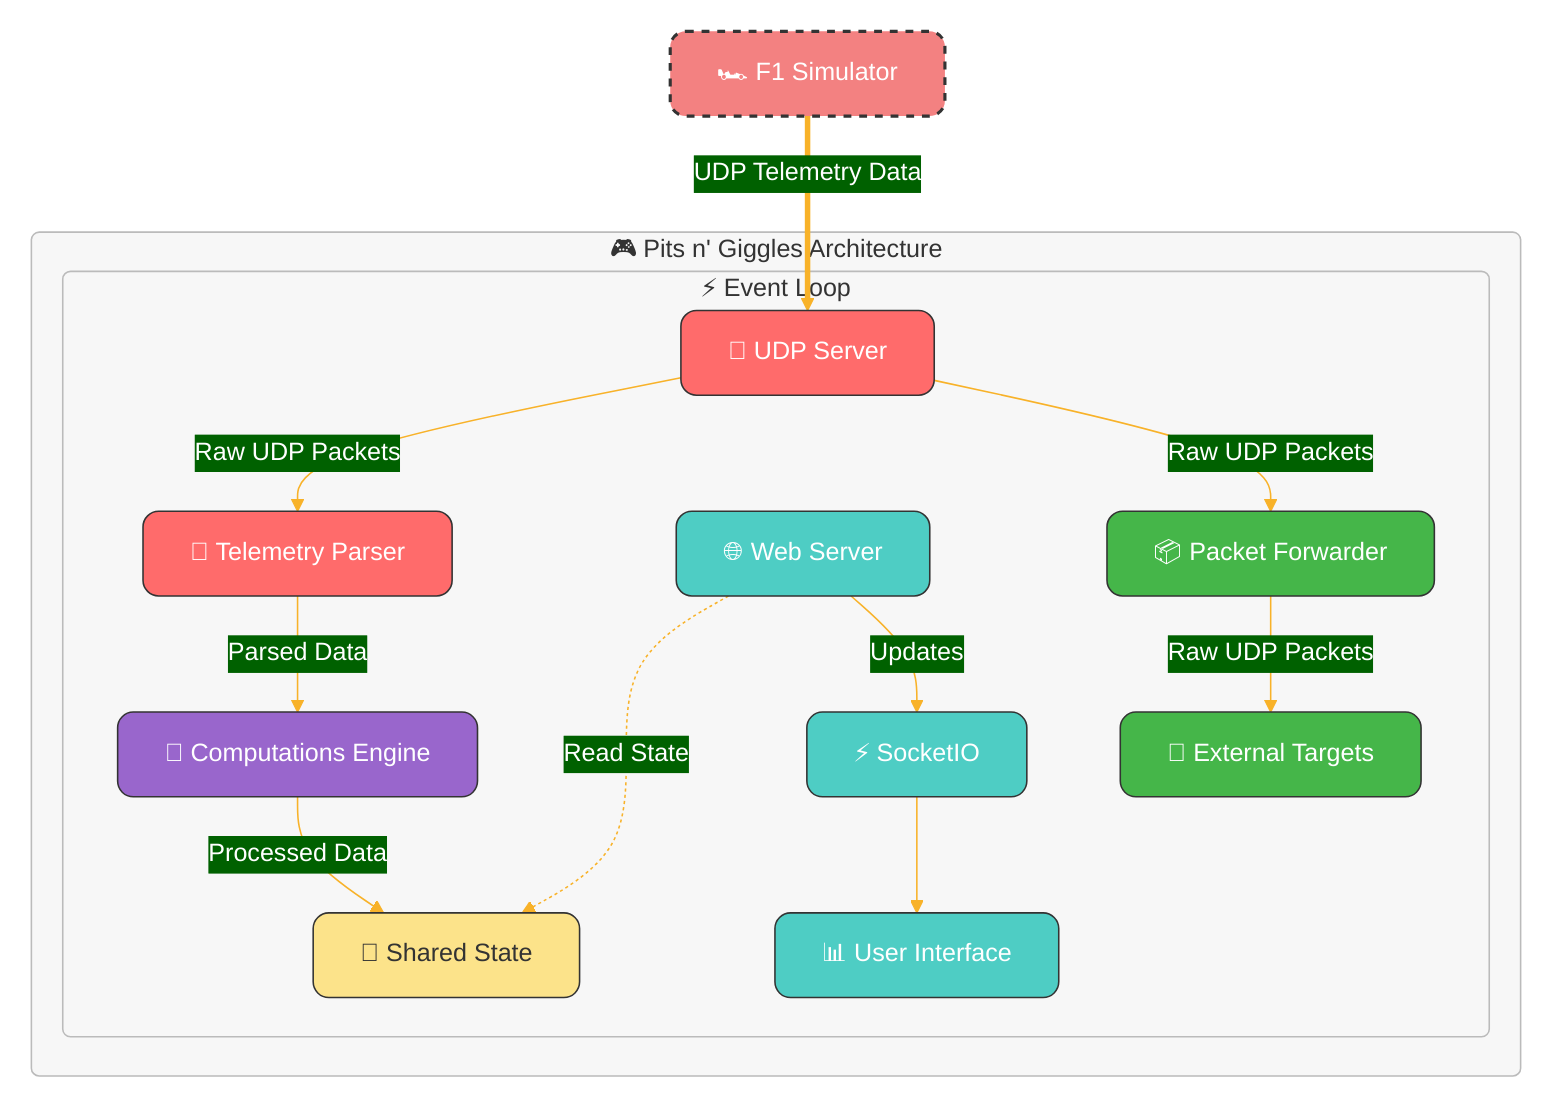 %%{
  init: {
    'theme': 'base',
    'themeVariables': {
      'primaryColor': '#5D8AA8',
      'primaryTextColor': '#fff',
      'primaryBorderColor': '#5D8AA8',
      'lineColor': '#F8B229',
      'secondaryColor': '#006100',
      'tertiaryColor': '#fff'
    },
    'flowchart': {
      'curve': 'basis',
      'htmlLabels': true,
      'diagramPadding': 20
    }
  }
}%%

flowchart TB
    %% External simulator
    SIM["🏎️ F1 Simulator"]

    %% Main application architecture
    subgraph APP["🎮 Pits n' Giggles Architecture"]
        subgraph RUNTIME["⚡ Event Loop"]
            %% Telemetry components
            UDP["📡 UDP Server"]
            PARSER["🔄 Telemetry Parser"]
            COMPUTE["🧮 Computations Engine"]
            DS["💾 Shared State"]

            %% Web components
            FLASK["🌐 Web Server"]
            SOCKETIO["⚡ SocketIO"]
            UI["📊 User Interface"]

            %% Forwarding components
            FORWARDER["📦 Packet Forwarder"]
            TARGETS["🎯 External Targets"]

            %% Data flows
            UDP -->|"Raw UDP Packets"| PARSER
            PARSER -->|"Parsed Data"| COMPUTE
            COMPUTE -->|"Processed Data"| DS

            UDP -->|"Raw UDP Packets"| FORWARDER
            FORWARDER -->|"Raw UDP Packets"| TARGETS

            FLASK -.->|"Read State"| DS
            FLASK -->|"Updates"| SOCKETIO
            SOCKETIO --> UI
        end
    end

    %% External data flow
    SIM ==>|"UDP Telemetry Data"| UDP

    %% Styling classes
    classDef main fill:#5D8AA8,color:#fff,stroke:#333,stroke-width:2px;
    classDef group1 fill:#FF6B6B,color:#fff,stroke:#333,stroke-width:1px,rx:10,ry:10;
    classDef group2 fill:#4ECDC4,color:#fff,stroke:#333,stroke-width:1px,rx:10,ry:10;
    classDef group3 fill:#45B649,color:#fff,stroke:#333,stroke-width:1px,rx:10,ry:10;
    classDef compute fill:#9966CC,color:#fff,stroke:#333,stroke-width:1px,rx:10,ry:10;
    classDef datastore fill:#FCE38A,color:#333,stroke:#333,stroke-width:1px,rx:10,ry:10;
    classDef external fill:#F38181,color:#fff,stroke:#333,stroke-width:2px,stroke-dasharray:5 5,rx:10,ry:10;
    classDef container fill:#F7F7F7,color:#333,stroke:#BBBBBB,stroke-width:1px,rx:5,ry:5;

    %% Apply styling classes
    class UDP,PARSER group1;
    class FLASK,SOCKETIO,UI group2;
    class FORWARDER,TARGETS group3;
    class COMPUTE compute;
    class DS datastore;
    class SIM external;
    class APP,RUNTIME container;